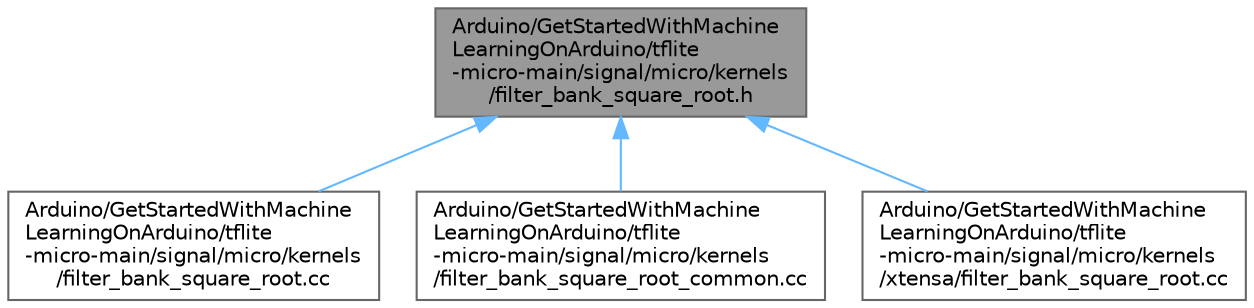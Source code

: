 digraph "Arduino/GetStartedWithMachineLearningOnArduino/tflite-micro-main/signal/micro/kernels/filter_bank_square_root.h"
{
 // LATEX_PDF_SIZE
  bgcolor="transparent";
  edge [fontname=Helvetica,fontsize=10,labelfontname=Helvetica,labelfontsize=10];
  node [fontname=Helvetica,fontsize=10,shape=box,height=0.2,width=0.4];
  Node1 [id="Node000001",label="Arduino/GetStartedWithMachine\lLearningOnArduino/tflite\l-micro-main/signal/micro/kernels\l/filter_bank_square_root.h",height=0.2,width=0.4,color="gray40", fillcolor="grey60", style="filled", fontcolor="black",tooltip=" "];
  Node1 -> Node2 [id="edge4_Node000001_Node000002",dir="back",color="steelblue1",style="solid",tooltip=" "];
  Node2 [id="Node000002",label="Arduino/GetStartedWithMachine\lLearningOnArduino/tflite\l-micro-main/signal/micro/kernels\l/filter_bank_square_root.cc",height=0.2,width=0.4,color="grey40", fillcolor="white", style="filled",URL="$micro_2kernels_2filter__bank__square__root_8cc.html",tooltip=" "];
  Node1 -> Node3 [id="edge5_Node000001_Node000003",dir="back",color="steelblue1",style="solid",tooltip=" "];
  Node3 [id="Node000003",label="Arduino/GetStartedWithMachine\lLearningOnArduino/tflite\l-micro-main/signal/micro/kernels\l/filter_bank_square_root_common.cc",height=0.2,width=0.4,color="grey40", fillcolor="white", style="filled",URL="$filter__bank__square__root__common_8cc.html",tooltip=" "];
  Node1 -> Node4 [id="edge6_Node000001_Node000004",dir="back",color="steelblue1",style="solid",tooltip=" "];
  Node4 [id="Node000004",label="Arduino/GetStartedWithMachine\lLearningOnArduino/tflite\l-micro-main/signal/micro/kernels\l/xtensa/filter_bank_square_root.cc",height=0.2,width=0.4,color="grey40", fillcolor="white", style="filled",URL="$micro_2kernels_2xtensa_2filter__bank__square__root_8cc.html",tooltip=" "];
}
